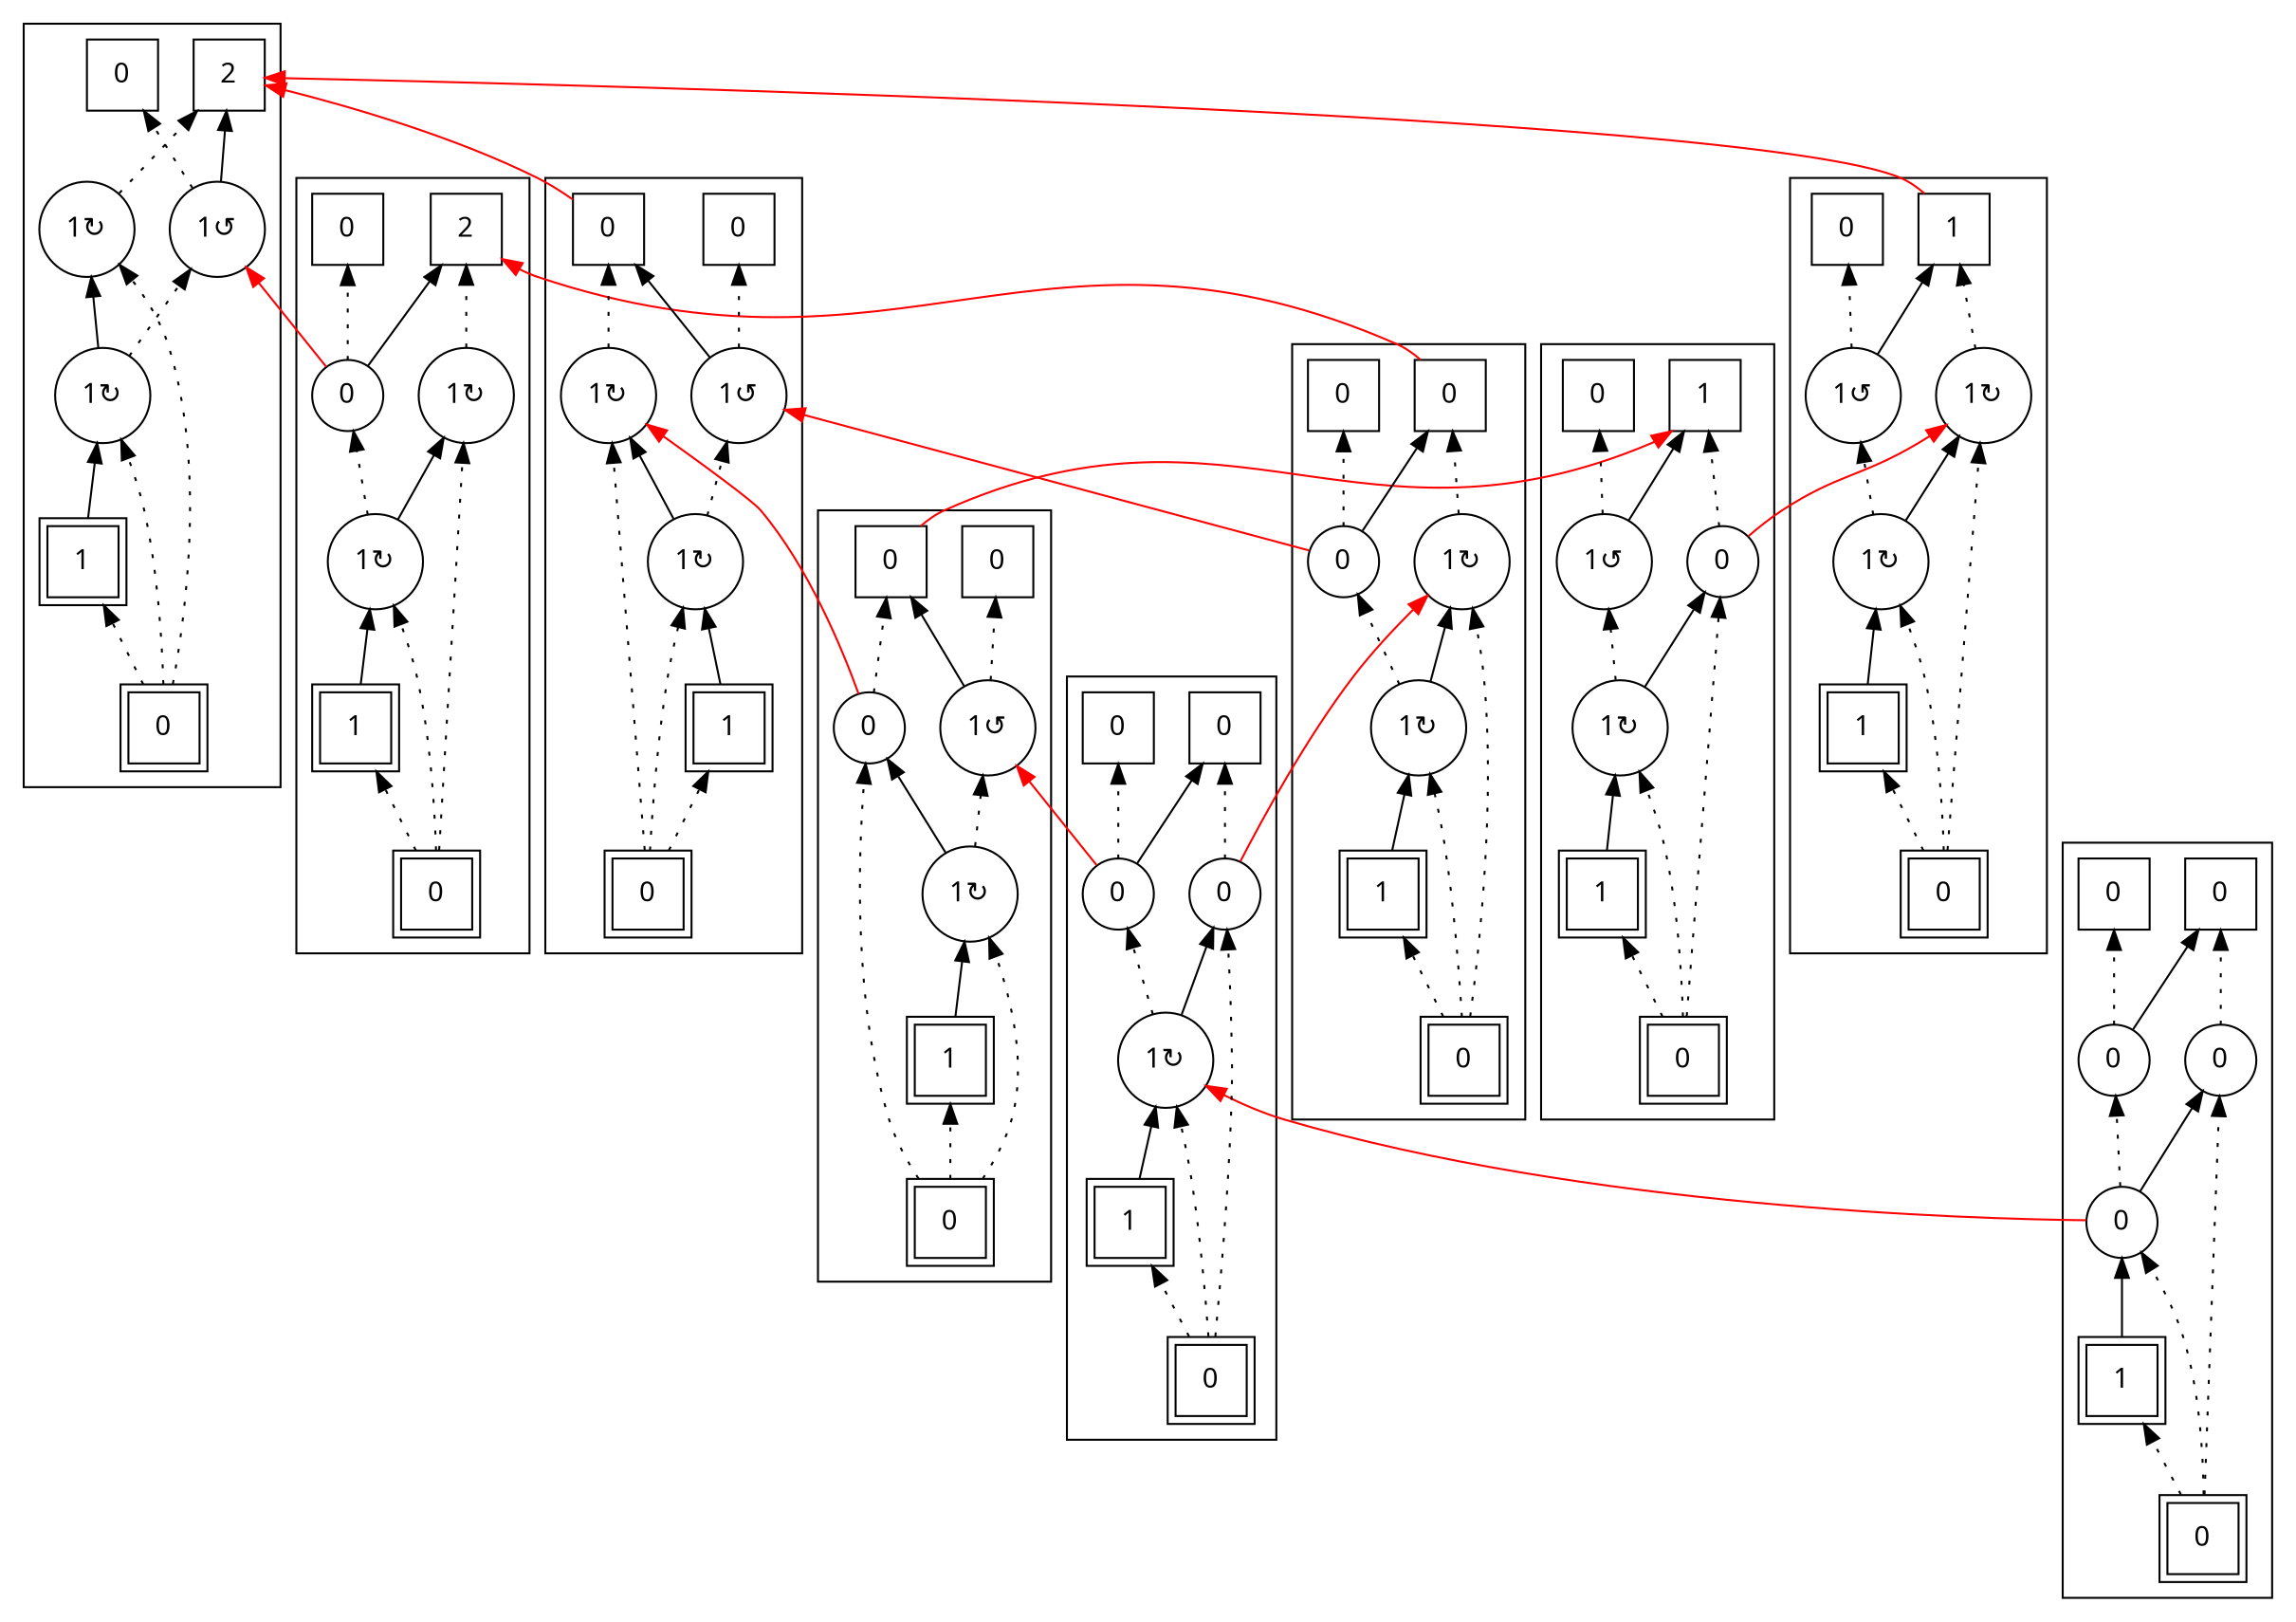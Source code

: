 digraph G {
rankdir = BT;
subgraph cluster_Player1X1XGround0X1XSausage10X1XSausage00X1XSausage20X1XIsland10X1XIsland00X1X {
Node [ fontname="Apple Symbols"];
Player1X1XGround0X1XSausage10X1XSausage00X1XSausage20X1XIsland10X1XIsland00X1X_Player[ label ="1"  shape=square peripheries=2 ];
Player1X1XGround0X1XSausage10X1XSausage00X1XSausage20X1XIsland10X1XIsland00X1X_Ground[ label ="0"  shape=square peripheries=2 ];
Player1X1XGround0X1XSausage10X1XSausage00X1XSausage20X1XIsland10X1XIsland00X1X_Sausage1[ label ="0"  shape=circle ];
Player1X1XGround0X1XSausage10X1XSausage00X1XSausage20X1XIsland10X1XIsland00X1X_Sausage0[ label ="0"  shape=circle ];
Player1X1XGround0X1XSausage10X1XSausage00X1XSausage20X1XIsland10X1XIsland00X1X_Sausage2[ label ="0"  shape=circle ];
Player1X1XGround0X1XSausage10X1XSausage00X1XSausage20X1XIsland10X1XIsland00X1X_Island1[ label ="0"  shape=square ];
Player1X1XGround0X1XSausage10X1XSausage00X1XSausage20X1XIsland10X1XIsland00X1X_Island0[ label ="0"  shape=square ];
	"Player1X1XGround0X1XSausage10X1XSausage00X1XSausage20X1XIsland10X1XIsland00X1X_Ground" -> "Player1X1XGround0X1XSausage10X1XSausage00X1XSausage20X1XIsland10X1XIsland00X1X_Player" [style=dotted];
	"Player1X1XGround0X1XSausage10X1XSausage00X1XSausage20X1XIsland10X1XIsland00X1X_Player" -> "Player1X1XGround0X1XSausage10X1XSausage00X1XSausage20X1XIsland10X1XIsland00X1X_Sausage1";
	"Player1X1XGround0X1XSausage10X1XSausage00X1XSausage20X1XIsland10X1XIsland00X1X_Ground" -> "Player1X1XGround0X1XSausage10X1XSausage00X1XSausage20X1XIsland10X1XIsland00X1X_Sausage1" [style=dotted];
	"Player1X1XGround0X1XSausage10X1XSausage00X1XSausage20X1XIsland10X1XIsland00X1X_Sausage1" -> "Player1X1XGround0X1XSausage10X1XSausage00X1XSausage20X1XIsland10X1XIsland00X1X_Sausage0" [style=dotted];
	"Player1X1XGround0X1XSausage10X1XSausage00X1XSausage20X1XIsland10X1XIsland00X1X_Sausage1" -> "Player1X1XGround0X1XSausage10X1XSausage00X1XSausage20X1XIsland10X1XIsland00X1X_Sausage2";
	"Player1X1XGround0X1XSausage10X1XSausage00X1XSausage20X1XIsland10X1XIsland00X1X_Sausage0" -> "Player1X1XGround0X1XSausage10X1XSausage00X1XSausage20X1XIsland10X1XIsland00X1X_Island1" [style=dotted];
	"Player1X1XGround0X1XSausage10X1XSausage00X1XSausage20X1XIsland10X1XIsland00X1X_Sausage0" -> "Player1X1XGround0X1XSausage10X1XSausage00X1XSausage20X1XIsland10X1XIsland00X1X_Island0";
	"Player1X1XGround0X1XSausage10X1XSausage00X1XSausage20X1XIsland10X1XIsland00X1X_Ground" -> "Player1X1XGround0X1XSausage10X1XSausage00X1XSausage20X1XIsland10X1XIsland00X1X_Sausage2" [style=dotted];
	"Player1X1XGround0X1XSausage10X1XSausage00X1XSausage20X1XIsland10X1XIsland00X1X_Sausage2" -> "Player1X1XGround0X1XSausage10X1XSausage00X1XSausage20X1XIsland10X1XIsland00X1X_Island0" [style=dotted];
}
subgraph cluster_Player1X1XGround0X1XSausage11X2XSausage00X1XSausage20X1XIsland10X1XIsland00X1X {
Node [ fontname="Apple Symbols"];
Player1X1XGround0X1XSausage11X2XSausage00X1XSausage20X1XIsland10X1XIsland00X1X_Player[ label ="1"  shape=square peripheries=2 ];
Player1X1XGround0X1XSausage11X2XSausage00X1XSausage20X1XIsland10X1XIsland00X1X_Ground[ label ="0"  shape=square peripheries=2 ];
Player1X1XGround0X1XSausage11X2XSausage00X1XSausage20X1XIsland10X1XIsland00X1X_Sausage1[ label ="1&#8635;"  shape=circle ];
Player1X1XGround0X1XSausage11X2XSausage00X1XSausage20X1XIsland10X1XIsland00X1X_Sausage0[ label ="0"  shape=circle ];
Player1X1XGround0X1XSausage11X2XSausage00X1XSausage20X1XIsland10X1XIsland00X1X_Sausage2[ label ="0"  shape=circle ];
Player1X1XGround0X1XSausage11X2XSausage00X1XSausage20X1XIsland10X1XIsland00X1X_Island1[ label ="0"  shape=square ];
Player1X1XGround0X1XSausage11X2XSausage00X1XSausage20X1XIsland10X1XIsland00X1X_Island0[ label ="0"  shape=square ];
	"Player1X1XGround0X1XSausage11X2XSausage00X1XSausage20X1XIsland10X1XIsland00X1X_Ground" -> "Player1X1XGround0X1XSausage11X2XSausage00X1XSausage20X1XIsland10X1XIsland00X1X_Player" [style=dotted];
	"Player1X1XGround0X1XSausage11X2XSausage00X1XSausage20X1XIsland10X1XIsland00X1X_Player" -> "Player1X1XGround0X1XSausage11X2XSausage00X1XSausage20X1XIsland10X1XIsland00X1X_Sausage1";
	"Player1X1XGround0X1XSausage11X2XSausage00X1XSausage20X1XIsland10X1XIsland00X1X_Ground" -> "Player1X1XGround0X1XSausage11X2XSausage00X1XSausage20X1XIsland10X1XIsland00X1X_Sausage1" [style=dotted];
	"Player1X1XGround0X1XSausage11X2XSausage00X1XSausage20X1XIsland10X1XIsland00X1X_Sausage1" -> "Player1X1XGround0X1XSausage11X2XSausage00X1XSausage20X1XIsland10X1XIsland00X1X_Sausage0" [style=dotted];
	"Player1X1XGround0X1XSausage11X2XSausage00X1XSausage20X1XIsland10X1XIsland00X1X_Sausage1" -> "Player1X1XGround0X1XSausage11X2XSausage00X1XSausage20X1XIsland10X1XIsland00X1X_Sausage2";
	"Player1X1XGround0X1XSausage11X2XSausage00X1XSausage20X1XIsland10X1XIsland00X1X_Sausage0" -> "Player1X1XGround0X1XSausage11X2XSausage00X1XSausage20X1XIsland10X1XIsland00X1X_Island1" [style=dotted];
	"Player1X1XGround0X1XSausage11X2XSausage00X1XSausage20X1XIsland10X1XIsland00X1X_Sausage0" -> "Player1X1XGround0X1XSausage11X2XSausage00X1XSausage20X1XIsland10X1XIsland00X1X_Island0";
	"Player1X1XGround0X1XSausage11X2XSausage00X1XSausage20X1XIsland10X1XIsland00X1X_Ground" -> "Player1X1XGround0X1XSausage11X2XSausage00X1XSausage20X1XIsland10X1XIsland00X1X_Sausage2" [style=dotted];
	"Player1X1XGround0X1XSausage11X2XSausage00X1XSausage20X1XIsland10X1XIsland00X1X_Sausage2" -> "Player1X1XGround0X1XSausage11X2XSausage00X1XSausage20X1XIsland10X1XIsland00X1X_Island0" [style=dotted];
}
subgraph cluster_Player1X1XGround0X1XSausage11X2XSausage01X0XSausage20X1XIsland10X1XIsland00X1X {
Node [ fontname="Apple Symbols"];
Player1X1XGround0X1XSausage11X2XSausage01X0XSausage20X1XIsland10X1XIsland00X1X_Player[ label ="1"  shape=square peripheries=2 ];
Player1X1XGround0X1XSausage11X2XSausage01X0XSausage20X1XIsland10X1XIsland00X1X_Ground[ label ="0"  shape=square peripheries=2 ];
Player1X1XGround0X1XSausage11X2XSausage01X0XSausage20X1XIsland10X1XIsland00X1X_Sausage1[ label ="1&#8635;"  shape=circle ];
Player1X1XGround0X1XSausage11X2XSausage01X0XSausage20X1XIsland10X1XIsland00X1X_Sausage0[ label ="1&#8634;"  shape=circle ];
Player1X1XGround0X1XSausage11X2XSausage01X0XSausage20X1XIsland10X1XIsland00X1X_Sausage2[ label ="0"  shape=circle ];
Player1X1XGround0X1XSausage11X2XSausage01X0XSausage20X1XIsland10X1XIsland00X1X_Island1[ label ="0"  shape=square ];
Player1X1XGround0X1XSausage11X2XSausage01X0XSausage20X1XIsland10X1XIsland00X1X_Island0[ label ="0"  shape=square ];
	"Player1X1XGround0X1XSausage11X2XSausage01X0XSausage20X1XIsland10X1XIsland00X1X_Ground" -> "Player1X1XGround0X1XSausage11X2XSausage01X0XSausage20X1XIsland10X1XIsland00X1X_Player" [style=dotted];
	"Player1X1XGround0X1XSausage11X2XSausage01X0XSausage20X1XIsland10X1XIsland00X1X_Player" -> "Player1X1XGround0X1XSausage11X2XSausage01X0XSausage20X1XIsland10X1XIsland00X1X_Sausage1";
	"Player1X1XGround0X1XSausage11X2XSausage01X0XSausage20X1XIsland10X1XIsland00X1X_Ground" -> "Player1X1XGround0X1XSausage11X2XSausage01X0XSausage20X1XIsland10X1XIsland00X1X_Sausage1" [style=dotted];
	"Player1X1XGround0X1XSausage11X2XSausage01X0XSausage20X1XIsland10X1XIsland00X1X_Sausage1" -> "Player1X1XGround0X1XSausage11X2XSausage01X0XSausage20X1XIsland10X1XIsland00X1X_Sausage0" [style=dotted];
	"Player1X1XGround0X1XSausage11X2XSausage01X0XSausage20X1XIsland10X1XIsland00X1X_Sausage1" -> "Player1X1XGround0X1XSausage11X2XSausage01X0XSausage20X1XIsland10X1XIsland00X1X_Sausage2";
	"Player1X1XGround0X1XSausage11X2XSausage01X0XSausage20X1XIsland10X1XIsland00X1X_Sausage0" -> "Player1X1XGround0X1XSausage11X2XSausage01X0XSausage20X1XIsland10X1XIsland00X1X_Island1" [style=dotted];
	"Player1X1XGround0X1XSausage11X2XSausage01X0XSausage20X1XIsland10X1XIsland00X1X_Sausage0" -> "Player1X1XGround0X1XSausage11X2XSausage01X0XSausage20X1XIsland10X1XIsland00X1X_Island0";
	"Player1X1XGround0X1XSausage11X2XSausage01X0XSausage20X1XIsland10X1XIsland00X1X_Ground" -> "Player1X1XGround0X1XSausage11X2XSausage01X0XSausage20X1XIsland10X1XIsland00X1X_Sausage2" [style=dotted];
	"Player1X1XGround0X1XSausage11X2XSausage01X0XSausage20X1XIsland10X1XIsland00X1X_Sausage2" -> "Player1X1XGround0X1XSausage11X2XSausage01X0XSausage20X1XIsland10X1XIsland00X1X_Island0" [style=dotted];
}
subgraph cluster_Player1X1XGround0X1XSausage11X2XSausage00X1XSausage21X2XIsland10X1XIsland00X1X {
Node [ fontname="Apple Symbols"];
Player1X1XGround0X1XSausage11X2XSausage00X1XSausage21X2XIsland10X1XIsland00X1X_Player[ label ="1"  shape=square peripheries=2 ];
Player1X1XGround0X1XSausage11X2XSausage00X1XSausage21X2XIsland10X1XIsland00X1X_Ground[ label ="0"  shape=square peripheries=2 ];
Player1X1XGround0X1XSausage11X2XSausage00X1XSausage21X2XIsland10X1XIsland00X1X_Sausage1[ label ="1&#8635;"  shape=circle ];
Player1X1XGround0X1XSausage11X2XSausage00X1XSausage21X2XIsland10X1XIsland00X1X_Sausage0[ label ="0"  shape=circle ];
Player1X1XGround0X1XSausage11X2XSausage00X1XSausage21X2XIsland10X1XIsland00X1X_Sausage2[ label ="1&#8635;"  shape=circle ];
Player1X1XGround0X1XSausage11X2XSausage00X1XSausage21X2XIsland10X1XIsland00X1X_Island1[ label ="0"  shape=square ];
Player1X1XGround0X1XSausage11X2XSausage00X1XSausage21X2XIsland10X1XIsland00X1X_Island0[ label ="0"  shape=square ];
	"Player1X1XGround0X1XSausage11X2XSausage00X1XSausage21X2XIsland10X1XIsland00X1X_Ground" -> "Player1X1XGround0X1XSausage11X2XSausage00X1XSausage21X2XIsland10X1XIsland00X1X_Player" [style=dotted];
	"Player1X1XGround0X1XSausage11X2XSausage00X1XSausage21X2XIsland10X1XIsland00X1X_Player" -> "Player1X1XGround0X1XSausage11X2XSausage00X1XSausage21X2XIsland10X1XIsland00X1X_Sausage1";
	"Player1X1XGround0X1XSausage11X2XSausage00X1XSausage21X2XIsland10X1XIsland00X1X_Ground" -> "Player1X1XGround0X1XSausage11X2XSausage00X1XSausage21X2XIsland10X1XIsland00X1X_Sausage1" [style=dotted];
	"Player1X1XGround0X1XSausage11X2XSausage00X1XSausage21X2XIsland10X1XIsland00X1X_Sausage1" -> "Player1X1XGround0X1XSausage11X2XSausage00X1XSausage21X2XIsland10X1XIsland00X1X_Sausage0" [style=dotted];
	"Player1X1XGround0X1XSausage11X2XSausage00X1XSausage21X2XIsland10X1XIsland00X1X_Sausage1" -> "Player1X1XGround0X1XSausage11X2XSausage00X1XSausage21X2XIsland10X1XIsland00X1X_Sausage2";
	"Player1X1XGround0X1XSausage11X2XSausage00X1XSausage21X2XIsland10X1XIsland00X1X_Sausage0" -> "Player1X1XGround0X1XSausage11X2XSausage00X1XSausage21X2XIsland10X1XIsland00X1X_Island1" [style=dotted];
	"Player1X1XGround0X1XSausage11X2XSausage00X1XSausage21X2XIsland10X1XIsland00X1X_Sausage0" -> "Player1X1XGround0X1XSausage11X2XSausage00X1XSausage21X2XIsland10X1XIsland00X1X_Island0";
	"Player1X1XGround0X1XSausage11X2XSausage00X1XSausage21X2XIsland10X1XIsland00X1X_Ground" -> "Player1X1XGround0X1XSausage11X2XSausage00X1XSausage21X2XIsland10X1XIsland00X1X_Sausage2" [style=dotted];
	"Player1X1XGround0X1XSausage11X2XSausage00X1XSausage21X2XIsland10X1XIsland00X1X_Sausage2" -> "Player1X1XGround0X1XSausage11X2XSausage00X1XSausage21X2XIsland10X1XIsland00X1X_Island0" [style=dotted];
}
subgraph cluster_Player1X1XGround0X1XSausage11X2XSausage01X0XSausage21X2XIsland10X1XIsland00X1X {
Node [ fontname="Apple Symbols"];
Player1X1XGround0X1XSausage11X2XSausage01X0XSausage21X2XIsland10X1XIsland00X1X_Player[ label ="1"  shape=square peripheries=2 ];
Player1X1XGround0X1XSausage11X2XSausage01X0XSausage21X2XIsland10X1XIsland00X1X_Ground[ label ="0"  shape=square peripheries=2 ];
Player1X1XGround0X1XSausage11X2XSausage01X0XSausage21X2XIsland10X1XIsland00X1X_Sausage1[ label ="1&#8635;"  shape=circle ];
Player1X1XGround0X1XSausage11X2XSausage01X0XSausage21X2XIsland10X1XIsland00X1X_Sausage0[ label ="1&#8634;"  shape=circle ];
Player1X1XGround0X1XSausage11X2XSausage01X0XSausage21X2XIsland10X1XIsland00X1X_Sausage2[ label ="1&#8635;"  shape=circle ];
Player1X1XGround0X1XSausage11X2XSausage01X0XSausage21X2XIsland10X1XIsland00X1X_Island1[ label ="0"  shape=square ];
Player1X1XGround0X1XSausage11X2XSausage01X0XSausage21X2XIsland10X1XIsland00X1X_Island0[ label ="0"  shape=square ];
	"Player1X1XGround0X1XSausage11X2XSausage01X0XSausage21X2XIsland10X1XIsland00X1X_Ground" -> "Player1X1XGround0X1XSausage11X2XSausage01X0XSausage21X2XIsland10X1XIsland00X1X_Player" [style=dotted];
	"Player1X1XGround0X1XSausage11X2XSausage01X0XSausage21X2XIsland10X1XIsland00X1X_Player" -> "Player1X1XGround0X1XSausage11X2XSausage01X0XSausage21X2XIsland10X1XIsland00X1X_Sausage1";
	"Player1X1XGround0X1XSausage11X2XSausage01X0XSausage21X2XIsland10X1XIsland00X1X_Ground" -> "Player1X1XGround0X1XSausage11X2XSausage01X0XSausage21X2XIsland10X1XIsland00X1X_Sausage1" [style=dotted];
	"Player1X1XGround0X1XSausage11X2XSausage01X0XSausage21X2XIsland10X1XIsland00X1X_Sausage1" -> "Player1X1XGround0X1XSausage11X2XSausage01X0XSausage21X2XIsland10X1XIsland00X1X_Sausage0" [style=dotted];
	"Player1X1XGround0X1XSausage11X2XSausage01X0XSausage21X2XIsland10X1XIsland00X1X_Sausage1" -> "Player1X1XGround0X1XSausage11X2XSausage01X0XSausage21X2XIsland10X1XIsland00X1X_Sausage2";
	"Player1X1XGround0X1XSausage11X2XSausage01X0XSausage21X2XIsland10X1XIsland00X1X_Sausage0" -> "Player1X1XGround0X1XSausage11X2XSausage01X0XSausage21X2XIsland10X1XIsland00X1X_Island1" [style=dotted];
	"Player1X1XGround0X1XSausage11X2XSausage01X0XSausage21X2XIsland10X1XIsland00X1X_Sausage0" -> "Player1X1XGround0X1XSausage11X2XSausage01X0XSausage21X2XIsland10X1XIsland00X1X_Island0";
	"Player1X1XGround0X1XSausage11X2XSausage01X0XSausage21X2XIsland10X1XIsland00X1X_Ground" -> "Player1X1XGround0X1XSausage11X2XSausage01X0XSausage21X2XIsland10X1XIsland00X1X_Sausage2" [style=dotted];
	"Player1X1XGround0X1XSausage11X2XSausage01X0XSausage21X2XIsland10X1XIsland00X1X_Sausage2" -> "Player1X1XGround0X1XSausage11X2XSausage01X0XSausage21X2XIsland10X1XIsland00X1X_Island0" [style=dotted];
}
subgraph cluster_Player1X1XGround0X1XSausage11X2XSausage01X0XSausage20X1XIsland10X1XIsland01X1X {
Node [ fontname="Apple Symbols"];
Player1X1XGround0X1XSausage11X2XSausage01X0XSausage20X1XIsland10X1XIsland01X1X_Player[ label ="1"  shape=square peripheries=2 ];
Player1X1XGround0X1XSausage11X2XSausage01X0XSausage20X1XIsland10X1XIsland01X1X_Ground[ label ="0"  shape=square peripheries=2 ];
Player1X1XGround0X1XSausage11X2XSausage01X0XSausage20X1XIsland10X1XIsland01X1X_Sausage1[ label ="1&#8635;"  shape=circle ];
Player1X1XGround0X1XSausage11X2XSausage01X0XSausage20X1XIsland10X1XIsland01X1X_Sausage0[ label ="1&#8634;"  shape=circle ];
Player1X1XGround0X1XSausage11X2XSausage01X0XSausage20X1XIsland10X1XIsland01X1X_Sausage2[ label ="0"  shape=circle ];
Player1X1XGround0X1XSausage11X2XSausage01X0XSausage20X1XIsland10X1XIsland01X1X_Island1[ label ="0"  shape=square ];
Player1X1XGround0X1XSausage11X2XSausage01X0XSausage20X1XIsland10X1XIsland01X1X_Island0[ label ="1"  shape=square ];
	"Player1X1XGround0X1XSausage11X2XSausage01X0XSausage20X1XIsland10X1XIsland01X1X_Ground" -> "Player1X1XGround0X1XSausage11X2XSausage01X0XSausage20X1XIsland10X1XIsland01X1X_Player" [style=dotted];
	"Player1X1XGround0X1XSausage11X2XSausage01X0XSausage20X1XIsland10X1XIsland01X1X_Player" -> "Player1X1XGround0X1XSausage11X2XSausage01X0XSausage20X1XIsland10X1XIsland01X1X_Sausage1";
	"Player1X1XGround0X1XSausage11X2XSausage01X0XSausage20X1XIsland10X1XIsland01X1X_Ground" -> "Player1X1XGround0X1XSausage11X2XSausage01X0XSausage20X1XIsland10X1XIsland01X1X_Sausage1" [style=dotted];
	"Player1X1XGround0X1XSausage11X2XSausage01X0XSausage20X1XIsland10X1XIsland01X1X_Sausage1" -> "Player1X1XGround0X1XSausage11X2XSausage01X0XSausage20X1XIsland10X1XIsland01X1X_Sausage0" [style=dotted];
	"Player1X1XGround0X1XSausage11X2XSausage01X0XSausage20X1XIsland10X1XIsland01X1X_Sausage1" -> "Player1X1XGround0X1XSausage11X2XSausage01X0XSausage20X1XIsland10X1XIsland01X1X_Sausage2";
	"Player1X1XGround0X1XSausage11X2XSausage01X0XSausage20X1XIsland10X1XIsland01X1X_Sausage0" -> "Player1X1XGround0X1XSausage11X2XSausage01X0XSausage20X1XIsland10X1XIsland01X1X_Island1" [style=dotted];
	"Player1X1XGround0X1XSausage11X2XSausage01X0XSausage20X1XIsland10X1XIsland01X1X_Sausage0" -> "Player1X1XGround0X1XSausage11X2XSausage01X0XSausage20X1XIsland10X1XIsland01X1X_Island0";
	"Player1X1XGround0X1XSausage11X2XSausage01X0XSausage20X1XIsland10X1XIsland01X1X_Ground" -> "Player1X1XGround0X1XSausage11X2XSausage01X0XSausage20X1XIsland10X1XIsland01X1X_Sausage2" [style=dotted];
	"Player1X1XGround0X1XSausage11X2XSausage01X0XSausage20X1XIsland10X1XIsland01X1X_Sausage2" -> "Player1X1XGround0X1XSausage11X2XSausage01X0XSausage20X1XIsland10X1XIsland01X1X_Island0" [style=dotted];
}
subgraph cluster_Player1X1XGround0X1XSausage11X2XSausage00X1XSausage21X2XIsland10X1XIsland02X1X {
Node [ fontname="Apple Symbols"];
Player1X1XGround0X1XSausage11X2XSausage00X1XSausage21X2XIsland10X1XIsland02X1X_Player[ label ="1"  shape=square peripheries=2 ];
Player1X1XGround0X1XSausage11X2XSausage00X1XSausage21X2XIsland10X1XIsland02X1X_Ground[ label ="0"  shape=square peripheries=2 ];
Player1X1XGround0X1XSausage11X2XSausage00X1XSausage21X2XIsland10X1XIsland02X1X_Sausage1[ label ="1&#8635;"  shape=circle ];
Player1X1XGround0X1XSausage11X2XSausage00X1XSausage21X2XIsland10X1XIsland02X1X_Sausage0[ label ="0"  shape=circle ];
Player1X1XGround0X1XSausage11X2XSausage00X1XSausage21X2XIsland10X1XIsland02X1X_Sausage2[ label ="1&#8635;"  shape=circle ];
Player1X1XGround0X1XSausage11X2XSausage00X1XSausage21X2XIsland10X1XIsland02X1X_Island1[ label ="0"  shape=square ];
Player1X1XGround0X1XSausage11X2XSausage00X1XSausage21X2XIsland10X1XIsland02X1X_Island0[ label ="2"  shape=square ];
	"Player1X1XGround0X1XSausage11X2XSausage00X1XSausage21X2XIsland10X1XIsland02X1X_Ground" -> "Player1X1XGround0X1XSausage11X2XSausage00X1XSausage21X2XIsland10X1XIsland02X1X_Player" [style=dotted];
	"Player1X1XGround0X1XSausage11X2XSausage00X1XSausage21X2XIsland10X1XIsland02X1X_Player" -> "Player1X1XGround0X1XSausage11X2XSausage00X1XSausage21X2XIsland10X1XIsland02X1X_Sausage1";
	"Player1X1XGround0X1XSausage11X2XSausage00X1XSausage21X2XIsland10X1XIsland02X1X_Ground" -> "Player1X1XGround0X1XSausage11X2XSausage00X1XSausage21X2XIsland10X1XIsland02X1X_Sausage1" [style=dotted];
	"Player1X1XGround0X1XSausage11X2XSausage00X1XSausage21X2XIsland10X1XIsland02X1X_Sausage1" -> "Player1X1XGround0X1XSausage11X2XSausage00X1XSausage21X2XIsland10X1XIsland02X1X_Sausage0" [style=dotted];
	"Player1X1XGround0X1XSausage11X2XSausage00X1XSausage21X2XIsland10X1XIsland02X1X_Sausage1" -> "Player1X1XGround0X1XSausage11X2XSausage00X1XSausage21X2XIsland10X1XIsland02X1X_Sausage2";
	"Player1X1XGround0X1XSausage11X2XSausage00X1XSausage21X2XIsland10X1XIsland02X1X_Sausage0" -> "Player1X1XGround0X1XSausage11X2XSausage00X1XSausage21X2XIsland10X1XIsland02X1X_Island1" [style=dotted];
	"Player1X1XGround0X1XSausage11X2XSausage00X1XSausage21X2XIsland10X1XIsland02X1X_Sausage0" -> "Player1X1XGround0X1XSausage11X2XSausage00X1XSausage21X2XIsland10X1XIsland02X1X_Island0";
	"Player1X1XGround0X1XSausage11X2XSausage00X1XSausage21X2XIsland10X1XIsland02X1X_Ground" -> "Player1X1XGround0X1XSausage11X2XSausage00X1XSausage21X2XIsland10X1XIsland02X1X_Sausage2" [style=dotted];
	"Player1X1XGround0X1XSausage11X2XSausage00X1XSausage21X2XIsland10X1XIsland02X1X_Sausage2" -> "Player1X1XGround0X1XSausage11X2XSausage00X1XSausage21X2XIsland10X1XIsland02X1X_Island0" [style=dotted];
}
subgraph cluster_Player1X1XGround0X1XSausage11X2XSausage01X0XSausage21X2XIsland10X1XIsland02X1X {
Node [ fontname="Apple Symbols"];
Player1X1XGround0X1XSausage11X2XSausage01X0XSausage21X2XIsland10X1XIsland02X1X_Player[ label ="1"  shape=square peripheries=2 ];
Player1X1XGround0X1XSausage11X2XSausage01X0XSausage21X2XIsland10X1XIsland02X1X_Ground[ label ="0"  shape=square peripheries=2 ];
Player1X1XGround0X1XSausage11X2XSausage01X0XSausage21X2XIsland10X1XIsland02X1X_Sausage1[ label ="1&#8635;"  shape=circle ];
Player1X1XGround0X1XSausage11X2XSausage01X0XSausage21X2XIsland10X1XIsland02X1X_Sausage0[ label ="1&#8634;"  shape=circle ];
Player1X1XGround0X1XSausage11X2XSausage01X0XSausage21X2XIsland10X1XIsland02X1X_Sausage2[ label ="1&#8635;"  shape=circle ];
Player1X1XGround0X1XSausage11X2XSausage01X0XSausage21X2XIsland10X1XIsland02X1X_Island1[ label ="0"  shape=square ];
Player1X1XGround0X1XSausage11X2XSausage01X0XSausage21X2XIsland10X1XIsland02X1X_Island0[ label ="2"  shape=square ];
	"Player1X1XGround0X1XSausage11X2XSausage01X0XSausage21X2XIsland10X1XIsland02X1X_Ground" -> "Player1X1XGround0X1XSausage11X2XSausage01X0XSausage21X2XIsland10X1XIsland02X1X_Player" [style=dotted];
	"Player1X1XGround0X1XSausage11X2XSausage01X0XSausage21X2XIsland10X1XIsland02X1X_Player" -> "Player1X1XGround0X1XSausage11X2XSausage01X0XSausage21X2XIsland10X1XIsland02X1X_Sausage1";
	"Player1X1XGround0X1XSausage11X2XSausage01X0XSausage21X2XIsland10X1XIsland02X1X_Ground" -> "Player1X1XGround0X1XSausage11X2XSausage01X0XSausage21X2XIsland10X1XIsland02X1X_Sausage1" [style=dotted];
	"Player1X1XGround0X1XSausage11X2XSausage01X0XSausage21X2XIsland10X1XIsland02X1X_Sausage1" -> "Player1X1XGround0X1XSausage11X2XSausage01X0XSausage21X2XIsland10X1XIsland02X1X_Sausage0" [style=dotted];
	"Player1X1XGround0X1XSausage11X2XSausage01X0XSausage21X2XIsland10X1XIsland02X1X_Sausage1" -> "Player1X1XGround0X1XSausage11X2XSausage01X0XSausage21X2XIsland10X1XIsland02X1X_Sausage2";
	"Player1X1XGround0X1XSausage11X2XSausage01X0XSausage21X2XIsland10X1XIsland02X1X_Sausage0" -> "Player1X1XGround0X1XSausage11X2XSausage01X0XSausage21X2XIsland10X1XIsland02X1X_Island1" [style=dotted];
	"Player1X1XGround0X1XSausage11X2XSausage01X0XSausage21X2XIsland10X1XIsland02X1X_Sausage0" -> "Player1X1XGround0X1XSausage11X2XSausage01X0XSausage21X2XIsland10X1XIsland02X1X_Island0";
	"Player1X1XGround0X1XSausage11X2XSausage01X0XSausage21X2XIsland10X1XIsland02X1X_Ground" -> "Player1X1XGround0X1XSausage11X2XSausage01X0XSausage21X2XIsland10X1XIsland02X1X_Sausage2" [style=dotted];
	"Player1X1XGround0X1XSausage11X2XSausage01X0XSausage21X2XIsland10X1XIsland02X1X_Sausage2" -> "Player1X1XGround0X1XSausage11X2XSausage01X0XSausage21X2XIsland10X1XIsland02X1X_Island0" [style=dotted];
}
subgraph cluster_Player1X1XGround0X1XSausage11X2XSausage01X0XSausage21X2XIsland10X1XIsland01X1X {
Node [ fontname="Apple Symbols"];
Player1X1XGround0X1XSausage11X2XSausage01X0XSausage21X2XIsland10X1XIsland01X1X_Player[ label ="1"  shape=square peripheries=2 ];
Player1X1XGround0X1XSausage11X2XSausage01X0XSausage21X2XIsland10X1XIsland01X1X_Ground[ label ="0"  shape=square peripheries=2 ];
Player1X1XGround0X1XSausage11X2XSausage01X0XSausage21X2XIsland10X1XIsland01X1X_Sausage1[ label ="1&#8635;"  shape=circle ];
Player1X1XGround0X1XSausage11X2XSausage01X0XSausage21X2XIsland10X1XIsland01X1X_Sausage0[ label ="1&#8634;"  shape=circle ];
Player1X1XGround0X1XSausage11X2XSausage01X0XSausage21X2XIsland10X1XIsland01X1X_Sausage2[ label ="1&#8635;"  shape=circle ];
Player1X1XGround0X1XSausage11X2XSausage01X0XSausage21X2XIsland10X1XIsland01X1X_Island1[ label ="0"  shape=square ];
Player1X1XGround0X1XSausage11X2XSausage01X0XSausage21X2XIsland10X1XIsland01X1X_Island0[ label ="1"  shape=square ];
	"Player1X1XGround0X1XSausage11X2XSausage01X0XSausage21X2XIsland10X1XIsland01X1X_Ground" -> "Player1X1XGround0X1XSausage11X2XSausage01X0XSausage21X2XIsland10X1XIsland01X1X_Player" [style=dotted];
	"Player1X1XGround0X1XSausage11X2XSausage01X0XSausage21X2XIsland10X1XIsland01X1X_Player" -> "Player1X1XGround0X1XSausage11X2XSausage01X0XSausage21X2XIsland10X1XIsland01X1X_Sausage1";
	"Player1X1XGround0X1XSausage11X2XSausage01X0XSausage21X2XIsland10X1XIsland01X1X_Ground" -> "Player1X1XGround0X1XSausage11X2XSausage01X0XSausage21X2XIsland10X1XIsland01X1X_Sausage1" [style=dotted];
	"Player1X1XGround0X1XSausage11X2XSausage01X0XSausage21X2XIsland10X1XIsland01X1X_Sausage1" -> "Player1X1XGround0X1XSausage11X2XSausage01X0XSausage21X2XIsland10X1XIsland01X1X_Sausage0" [style=dotted];
	"Player1X1XGround0X1XSausage11X2XSausage01X0XSausage21X2XIsland10X1XIsland01X1X_Sausage1" -> "Player1X1XGround0X1XSausage11X2XSausage01X0XSausage21X2XIsland10X1XIsland01X1X_Sausage2";
	"Player1X1XGround0X1XSausage11X2XSausage01X0XSausage21X2XIsland10X1XIsland01X1X_Sausage0" -> "Player1X1XGround0X1XSausage11X2XSausage01X0XSausage21X2XIsland10X1XIsland01X1X_Island1" [style=dotted];
	"Player1X1XGround0X1XSausage11X2XSausage01X0XSausage21X2XIsland10X1XIsland01X1X_Sausage0" -> "Player1X1XGround0X1XSausage11X2XSausage01X0XSausage21X2XIsland10X1XIsland01X1X_Island0";
	"Player1X1XGround0X1XSausage11X2XSausage01X0XSausage21X2XIsland10X1XIsland01X1X_Ground" -> "Player1X1XGround0X1XSausage11X2XSausage01X0XSausage21X2XIsland10X1XIsland01X1X_Sausage2" [style=dotted];
	"Player1X1XGround0X1XSausage11X2XSausage01X0XSausage21X2XIsland10X1XIsland01X1X_Sausage2" -> "Player1X1XGround0X1XSausage11X2XSausage01X0XSausage21X2XIsland10X1XIsland01X1X_Island0" [style=dotted];
}
	"Player1X1XGround0X1XSausage10X1XSausage00X1XSausage20X1XIsland10X1XIsland00X1X_Sausage1" -> "Player1X1XGround0X1XSausage11X2XSausage00X1XSausage20X1XIsland10X1XIsland00X1X_Sausage1" [ ltail = Player1X1XGround0X1XSausage10X1XSausage00X1XSausage20X1XIsland10X1XIsland00X1X_Sausage1 rtail = Player1X1XGround0X1XSausage11X2XSausage00X1XSausage20X1XIsland10X1XIsland00X1X_Sausage1 color=red ];
	"Player1X1XGround0X1XSausage11X2XSausage00X1XSausage20X1XIsland10X1XIsland00X1X_Sausage0" -> "Player1X1XGround0X1XSausage11X2XSausage01X0XSausage20X1XIsland10X1XIsland00X1X_Sausage0" [ ltail = Player1X1XGround0X1XSausage11X2XSausage00X1XSausage20X1XIsland10X1XIsland00X1X_Sausage0 rtail = Player1X1XGround0X1XSausage11X2XSausage01X0XSausage20X1XIsland10X1XIsland00X1X_Sausage0 color=red ];
	"Player1X1XGround0X1XSausage11X2XSausage00X1XSausage20X1XIsland10X1XIsland00X1X_Sausage2" -> "Player1X1XGround0X1XSausage11X2XSausage00X1XSausage21X2XIsland10X1XIsland00X1X_Sausage2" [ ltail = Player1X1XGround0X1XSausage11X2XSausage00X1XSausage20X1XIsland10X1XIsland00X1X_Sausage2 rtail = Player1X1XGround0X1XSausage11X2XSausage00X1XSausage21X2XIsland10X1XIsland00X1X_Sausage2 color=red ];
	"Player1X1XGround0X1XSausage11X2XSausage01X0XSausage20X1XIsland10X1XIsland00X1X_Sausage2" -> "Player1X1XGround0X1XSausage11X2XSausage01X0XSausage21X2XIsland10X1XIsland00X1X_Sausage2" [ ltail = Player1X1XGround0X1XSausage11X2XSausage01X0XSausage20X1XIsland10X1XIsland00X1X_Sausage2 rtail = Player1X1XGround0X1XSausage11X2XSausage01X0XSausage21X2XIsland10X1XIsland00X1X_Sausage2 color=red ];
	"Player1X1XGround0X1XSausage11X2XSausage01X0XSausage20X1XIsland10X1XIsland00X1X_Island0" -> "Player1X1XGround0X1XSausage11X2XSausage01X0XSausage20X1XIsland10X1XIsland01X1X_Island0" [ ltail = Player1X1XGround0X1XSausage11X2XSausage01X0XSausage20X1XIsland10X1XIsland00X1X_Island0 rtail = Player1X1XGround0X1XSausage11X2XSausage01X0XSausage20X1XIsland10X1XIsland01X1X_Island0 color=red ];
	"Player1X1XGround0X1XSausage11X2XSausage00X1XSausage21X2XIsland10X1XIsland00X1X_Sausage0" -> "Player1X1XGround0X1XSausage11X2XSausage01X0XSausage21X2XIsland10X1XIsland00X1X_Sausage0" [ ltail = Player1X1XGround0X1XSausage11X2XSausage00X1XSausage21X2XIsland10X1XIsland00X1X_Sausage0 rtail = Player1X1XGround0X1XSausage11X2XSausage01X0XSausage21X2XIsland10X1XIsland00X1X_Sausage0 color=red ];
	"Player1X1XGround0X1XSausage11X2XSausage00X1XSausage21X2XIsland10X1XIsland00X1X_Island0" -> "Player1X1XGround0X1XSausage11X2XSausage00X1XSausage21X2XIsland10X1XIsland02X1X_Island0" [ ltail = Player1X1XGround0X1XSausage11X2XSausage00X1XSausage21X2XIsland10X1XIsland00X1X_Island0 rtail = Player1X1XGround0X1XSausage11X2XSausage00X1XSausage21X2XIsland10X1XIsland02X1X_Island0 color=red ];
	"Player1X1XGround0X1XSausage11X2XSausage01X0XSausage21X2XIsland10X1XIsland00X1X_Island0" -> "Player1X1XGround0X1XSausage11X2XSausage01X0XSausage21X2XIsland10X1XIsland02X1X_Island0" [ ltail = Player1X1XGround0X1XSausage11X2XSausage01X0XSausage21X2XIsland10X1XIsland00X1X_Island0 rtail = Player1X1XGround0X1XSausage11X2XSausage01X0XSausage21X2XIsland10X1XIsland02X1X_Island0 color=red ];
	"Player1X1XGround0X1XSausage11X2XSausage01X0XSausage20X1XIsland10X1XIsland01X1X_Sausage2" -> "Player1X1XGround0X1XSausage11X2XSausage01X0XSausage21X2XIsland10X1XIsland01X1X_Sausage2" [ ltail = Player1X1XGround0X1XSausage11X2XSausage01X0XSausage20X1XIsland10X1XIsland01X1X_Sausage2 rtail = Player1X1XGround0X1XSausage11X2XSausage01X0XSausage21X2XIsland10X1XIsland01X1X_Sausage2 color=red ];
	"Player1X1XGround0X1XSausage11X2XSausage00X1XSausage21X2XIsland10X1XIsland02X1X_Sausage0" -> "Player1X1XGround0X1XSausage11X2XSausage01X0XSausage21X2XIsland10X1XIsland02X1X_Sausage0" [ ltail = Player1X1XGround0X1XSausage11X2XSausage00X1XSausage21X2XIsland10X1XIsland02X1X_Sausage0 rtail = Player1X1XGround0X1XSausage11X2XSausage01X0XSausage21X2XIsland10X1XIsland02X1X_Sausage0 color=red ];
	"Player1X1XGround0X1XSausage11X2XSausage01X0XSausage21X2XIsland10X1XIsland01X1X_Island0" -> "Player1X1XGround0X1XSausage11X2XSausage01X0XSausage21X2XIsland10X1XIsland02X1X_Island0" [ ltail = Player1X1XGround0X1XSausage11X2XSausage01X0XSausage21X2XIsland10X1XIsland01X1X_Island0 rtail = Player1X1XGround0X1XSausage11X2XSausage01X0XSausage21X2XIsland10X1XIsland02X1X_Island0 color=red ];
}